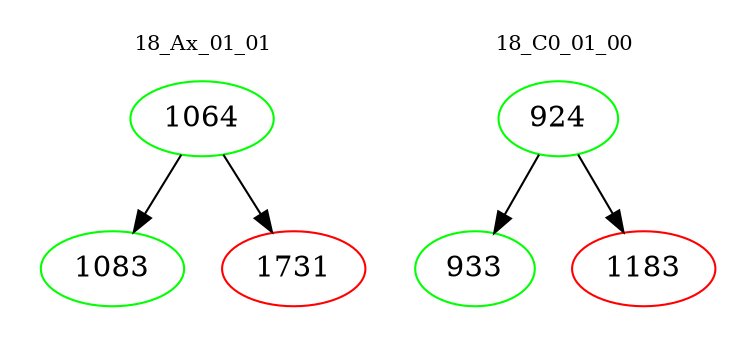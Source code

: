 digraph{
subgraph cluster_0 {
color = white
label = "18_Ax_01_01";
fontsize=10;
T0_1064 [label="1064", color="green"]
T0_1064 -> T0_1083 [color="black"]
T0_1083 [label="1083", color="green"]
T0_1064 -> T0_1731 [color="black"]
T0_1731 [label="1731", color="red"]
}
subgraph cluster_1 {
color = white
label = "18_C0_01_00";
fontsize=10;
T1_924 [label="924", color="green"]
T1_924 -> T1_933 [color="black"]
T1_933 [label="933", color="green"]
T1_924 -> T1_1183 [color="black"]
T1_1183 [label="1183", color="red"]
}
}

